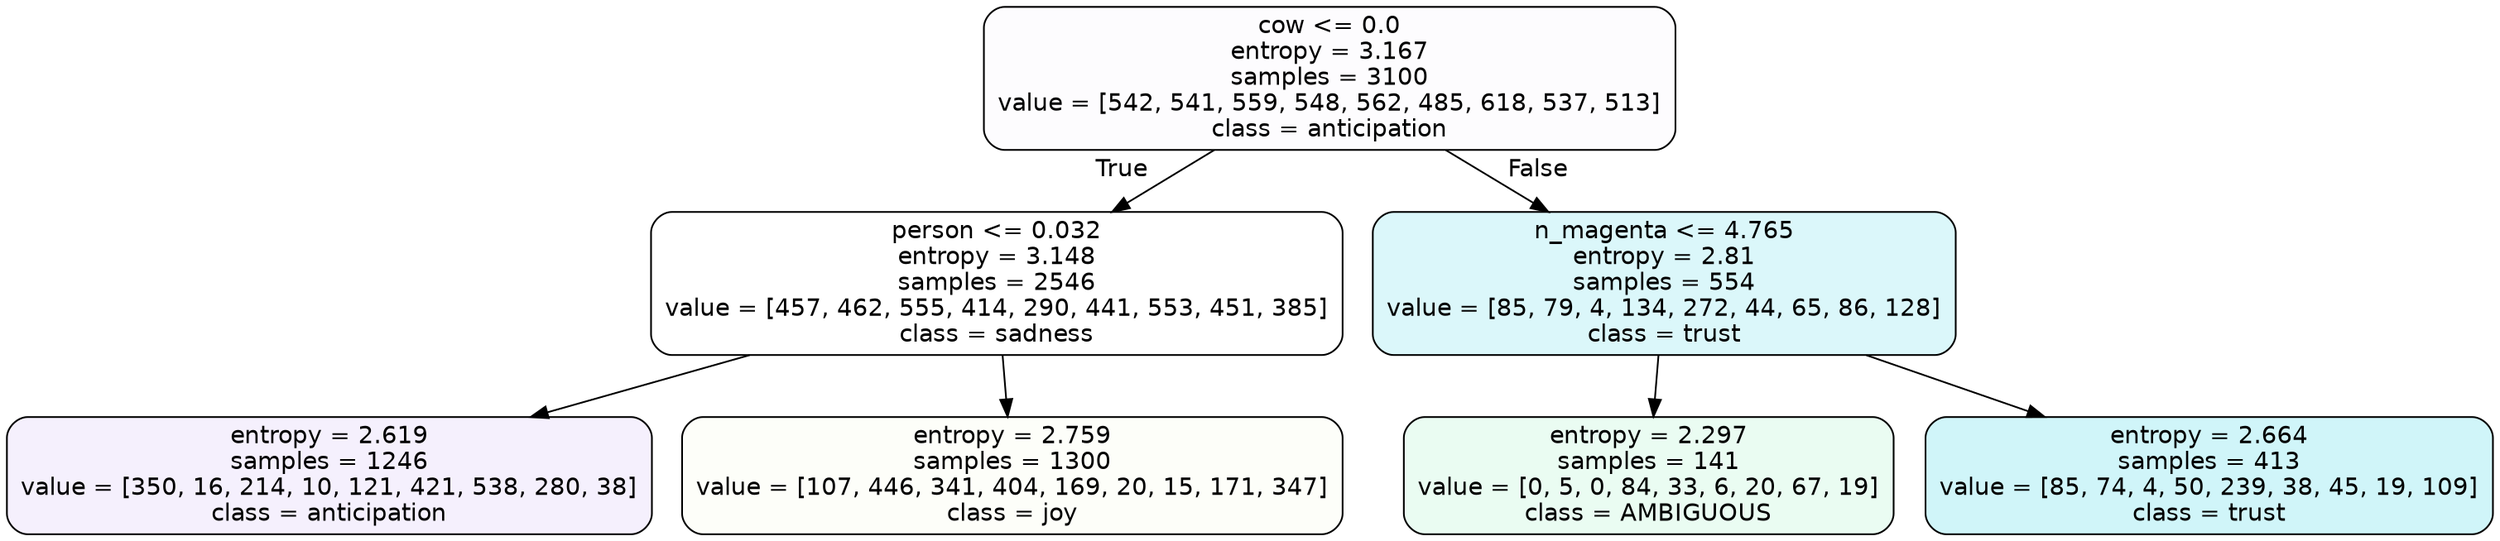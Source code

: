 digraph Tree {
node [shape=box, style="filled, rounded", color="black", fontname=helvetica] ;
edge [fontname=helvetica] ;
0 [label="cow <= 0.0\nentropy = 3.167\nsamples = 3100\nvalue = [542, 541, 559, 548, 562, 485, 618, 537, 513]\nclass = anticipation", fillcolor="#8139e503"] ;
1 [label="person <= 0.032\nentropy = 3.148\nsamples = 2546\nvalue = [457, 462, 555, 414, 290, 441, 553, 451, 385]\nclass = sadness", fillcolor="#64e53900"] ;
0 -> 1 [labeldistance=2.5, labelangle=45, headlabel="True"] ;
2 [label="entropy = 2.619\nsamples = 1246\nvalue = [350, 16, 214, 10, 121, 421, 538, 280, 38]\nclass = anticipation", fillcolor="#8139e513"] ;
1 -> 2 ;
3 [label="entropy = 2.759\nsamples = 1300\nvalue = [107, 446, 341, 404, 169, 20, 15, 171, 347]\nclass = joy", fillcolor="#d7e53907"] ;
1 -> 3 ;
4 [label="n_magenta <= 4.765\nentropy = 2.81\nsamples = 554\nvalue = [85, 79, 4, 134, 272, 44, 65, 86, 128]\nclass = trust", fillcolor="#39d7e52e"] ;
0 -> 4 [labeldistance=2.5, labelangle=-45, headlabel="False"] ;
5 [label="entropy = 2.297\nsamples = 141\nvalue = [0, 5, 0, 84, 33, 6, 20, 67, 19]\nclass = AMBIGUOUS", fillcolor="#39e5811a"] ;
4 -> 5 ;
6 [label="entropy = 2.664\nsamples = 413\nvalue = [85, 74, 4, 50, 239, 38, 45, 19, 109]\nclass = trust", fillcolor="#39d7e53c"] ;
4 -> 6 ;
}